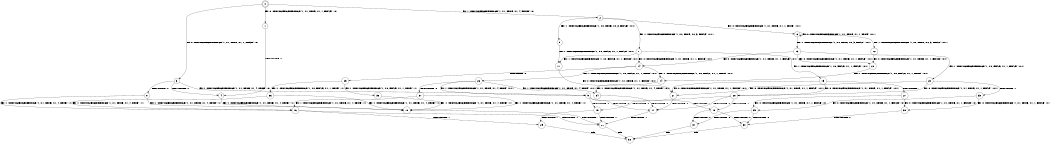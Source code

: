 digraph BCG {
size = "7, 10.5";
center = TRUE;
node [shape = circle];
0 [peripheries = 2];
0 -> 1 [label = "EX !0 !ATOMIC_EXCH_BRANCH (1, +1, TRUE, +1, 1, FALSE) !:0:"];
0 -> 2 [label = "EX !1 !ATOMIC_EXCH_BRANCH (1, +1, TRUE, +1, 4, FALSE) !:0:"];
0 -> 3 [label = "EX !0 !ATOMIC_EXCH_BRANCH (1, +1, TRUE, +1, 1, FALSE) !:0:"];
1 -> 4 [label = "TERMINATE !0"];
2 -> 5 [label = "EX !1 !ATOMIC_EXCH_BRANCH (1, +0, TRUE, +0, 3, FALSE) !:0:1:"];
2 -> 6 [label = "EX !0 !ATOMIC_EXCH_BRANCH (1, +1, TRUE, +1, 1, TRUE) !:0:1:"];
2 -> 7 [label = "EX !1 !ATOMIC_EXCH_BRANCH (1, +0, TRUE, +0, 3, FALSE) !:0:1:"];
3 -> 4 [label = "TERMINATE !0"];
3 -> 8 [label = "TERMINATE !0"];
3 -> 9 [label = "EX !1 !ATOMIC_EXCH_BRANCH (1, +1, TRUE, +1, 4, TRUE) !:0:"];
4 -> 10 [label = "EX !1 !ATOMIC_EXCH_BRANCH (1, +1, TRUE, +1, 4, TRUE) !:1:"];
5 -> 11 [label = "EX !1 !ATOMIC_EXCH_BRANCH (1, +0, FALSE, +1, 1, FALSE) !:0:1:"];
6 -> 12 [label = "EX !1 !ATOMIC_EXCH_BRANCH (1, +0, TRUE, +0, 3, FALSE) !:0:1:"];
6 -> 13 [label = "EX !1 !ATOMIC_EXCH_BRANCH (1, +0, TRUE, +0, 3, FALSE) !:0:1:"];
6 -> 6 [label = "EX !0 !ATOMIC_EXCH_BRANCH (1, +1, TRUE, +1, 1, TRUE) !:0:1:"];
7 -> 11 [label = "EX !1 !ATOMIC_EXCH_BRANCH (1, +0, FALSE, +1, 1, FALSE) !:0:1:"];
7 -> 14 [label = "EX !0 !ATOMIC_EXCH_BRANCH (1, +1, TRUE, +1, 1, FALSE) !:0:1:"];
7 -> 15 [label = "EX !1 !ATOMIC_EXCH_BRANCH (1, +0, FALSE, +1, 1, FALSE) !:0:1:"];
8 -> 10 [label = "EX !1 !ATOMIC_EXCH_BRANCH (1, +1, TRUE, +1, 4, TRUE) !:1:"];
8 -> 16 [label = "EX !1 !ATOMIC_EXCH_BRANCH (1, +1, TRUE, +1, 4, TRUE) !:1:"];
9 -> 17 [label = "TERMINATE !0"];
9 -> 18 [label = "TERMINATE !1"];
9 -> 19 [label = "TERMINATE !0"];
10 -> 20 [label = "TERMINATE !1"];
11 -> 21 [label = "EX !0 !ATOMIC_EXCH_BRANCH (1, +1, TRUE, +1, 1, FALSE) !:0:1:"];
12 -> 22 [label = "EX !0 !ATOMIC_EXCH_BRANCH (1, +1, TRUE, +1, 1, FALSE) !:0:1:"];
13 -> 22 [label = "EX !0 !ATOMIC_EXCH_BRANCH (1, +1, TRUE, +1, 1, FALSE) !:0:1:"];
13 -> 23 [label = "EX !1 !ATOMIC_EXCH_BRANCH (1, +0, FALSE, +1, 1, FALSE) !:0:1:"];
13 -> 14 [label = "EX !0 !ATOMIC_EXCH_BRANCH (1, +1, TRUE, +1, 1, FALSE) !:0:1:"];
14 -> 24 [label = "EX !1 !ATOMIC_EXCH_BRANCH (1, +0, FALSE, +1, 1, TRUE) !:0:1:"];
14 -> 25 [label = "TERMINATE !0"];
14 -> 26 [label = "EX !1 !ATOMIC_EXCH_BRANCH (1, +0, FALSE, +1, 1, TRUE) !:0:1:"];
15 -> 21 [label = "EX !0 !ATOMIC_EXCH_BRANCH (1, +1, TRUE, +1, 1, FALSE) !:0:1:"];
15 -> 27 [label = "TERMINATE !1"];
15 -> 28 [label = "EX !0 !ATOMIC_EXCH_BRANCH (1, +1, TRUE, +1, 1, FALSE) !:0:1:"];
16 -> 20 [label = "TERMINATE !1"];
16 -> 29 [label = "TERMINATE !1"];
17 -> 20 [label = "TERMINATE !1"];
18 -> 30 [label = "TERMINATE !0"];
18 -> 31 [label = "TERMINATE !0"];
19 -> 20 [label = "TERMINATE !1"];
19 -> 29 [label = "TERMINATE !1"];
20 -> 32 [label = "exit"];
21 -> 17 [label = "TERMINATE !0"];
22 -> 24 [label = "EX !1 !ATOMIC_EXCH_BRANCH (1, +0, FALSE, +1, 1, TRUE) !:0:1:"];
23 -> 21 [label = "EX !0 !ATOMIC_EXCH_BRANCH (1, +1, TRUE, +1, 1, FALSE) !:0:1:"];
23 -> 33 [label = "TERMINATE !1"];
23 -> 28 [label = "EX !0 !ATOMIC_EXCH_BRANCH (1, +1, TRUE, +1, 1, FALSE) !:0:1:"];
24 -> 34 [label = "EX !1 !ATOMIC_EXCH_BRANCH (1, +1, TRUE, +1, 4, TRUE) !:0:1:"];
25 -> 35 [label = "EX !1 !ATOMIC_EXCH_BRANCH (1, +0, FALSE, +1, 1, TRUE) !:1:"];
25 -> 36 [label = "EX !1 !ATOMIC_EXCH_BRANCH (1, +0, FALSE, +1, 1, TRUE) !:1:"];
26 -> 34 [label = "EX !1 !ATOMIC_EXCH_BRANCH (1, +1, TRUE, +1, 4, TRUE) !:0:1:"];
26 -> 37 [label = "TERMINATE !0"];
26 -> 9 [label = "EX !1 !ATOMIC_EXCH_BRANCH (1, +1, TRUE, +1, 4, TRUE) !:0:1:"];
27 -> 38 [label = "EX !0 !ATOMIC_EXCH_BRANCH (1, +1, TRUE, +1, 1, FALSE) !:0:"];
27 -> 39 [label = "EX !0 !ATOMIC_EXCH_BRANCH (1, +1, TRUE, +1, 1, FALSE) !:0:"];
28 -> 17 [label = "TERMINATE !0"];
28 -> 18 [label = "TERMINATE !1"];
28 -> 19 [label = "TERMINATE !0"];
29 -> 32 [label = "exit"];
30 -> 32 [label = "exit"];
31 -> 32 [label = "exit"];
33 -> 38 [label = "EX !0 !ATOMIC_EXCH_BRANCH (1, +1, TRUE, +1, 1, FALSE) !:0:"];
33 -> 39 [label = "EX !0 !ATOMIC_EXCH_BRANCH (1, +1, TRUE, +1, 1, FALSE) !:0:"];
34 -> 17 [label = "TERMINATE !0"];
35 -> 10 [label = "EX !1 !ATOMIC_EXCH_BRANCH (1, +1, TRUE, +1, 4, TRUE) !:1:"];
36 -> 10 [label = "EX !1 !ATOMIC_EXCH_BRANCH (1, +1, TRUE, +1, 4, TRUE) !:1:"];
36 -> 16 [label = "EX !1 !ATOMIC_EXCH_BRANCH (1, +1, TRUE, +1, 4, TRUE) !:1:"];
37 -> 10 [label = "EX !1 !ATOMIC_EXCH_BRANCH (1, +1, TRUE, +1, 4, TRUE) !:1:"];
37 -> 16 [label = "EX !1 !ATOMIC_EXCH_BRANCH (1, +1, TRUE, +1, 4, TRUE) !:1:"];
38 -> 30 [label = "TERMINATE !0"];
39 -> 30 [label = "TERMINATE !0"];
39 -> 31 [label = "TERMINATE !0"];
}
